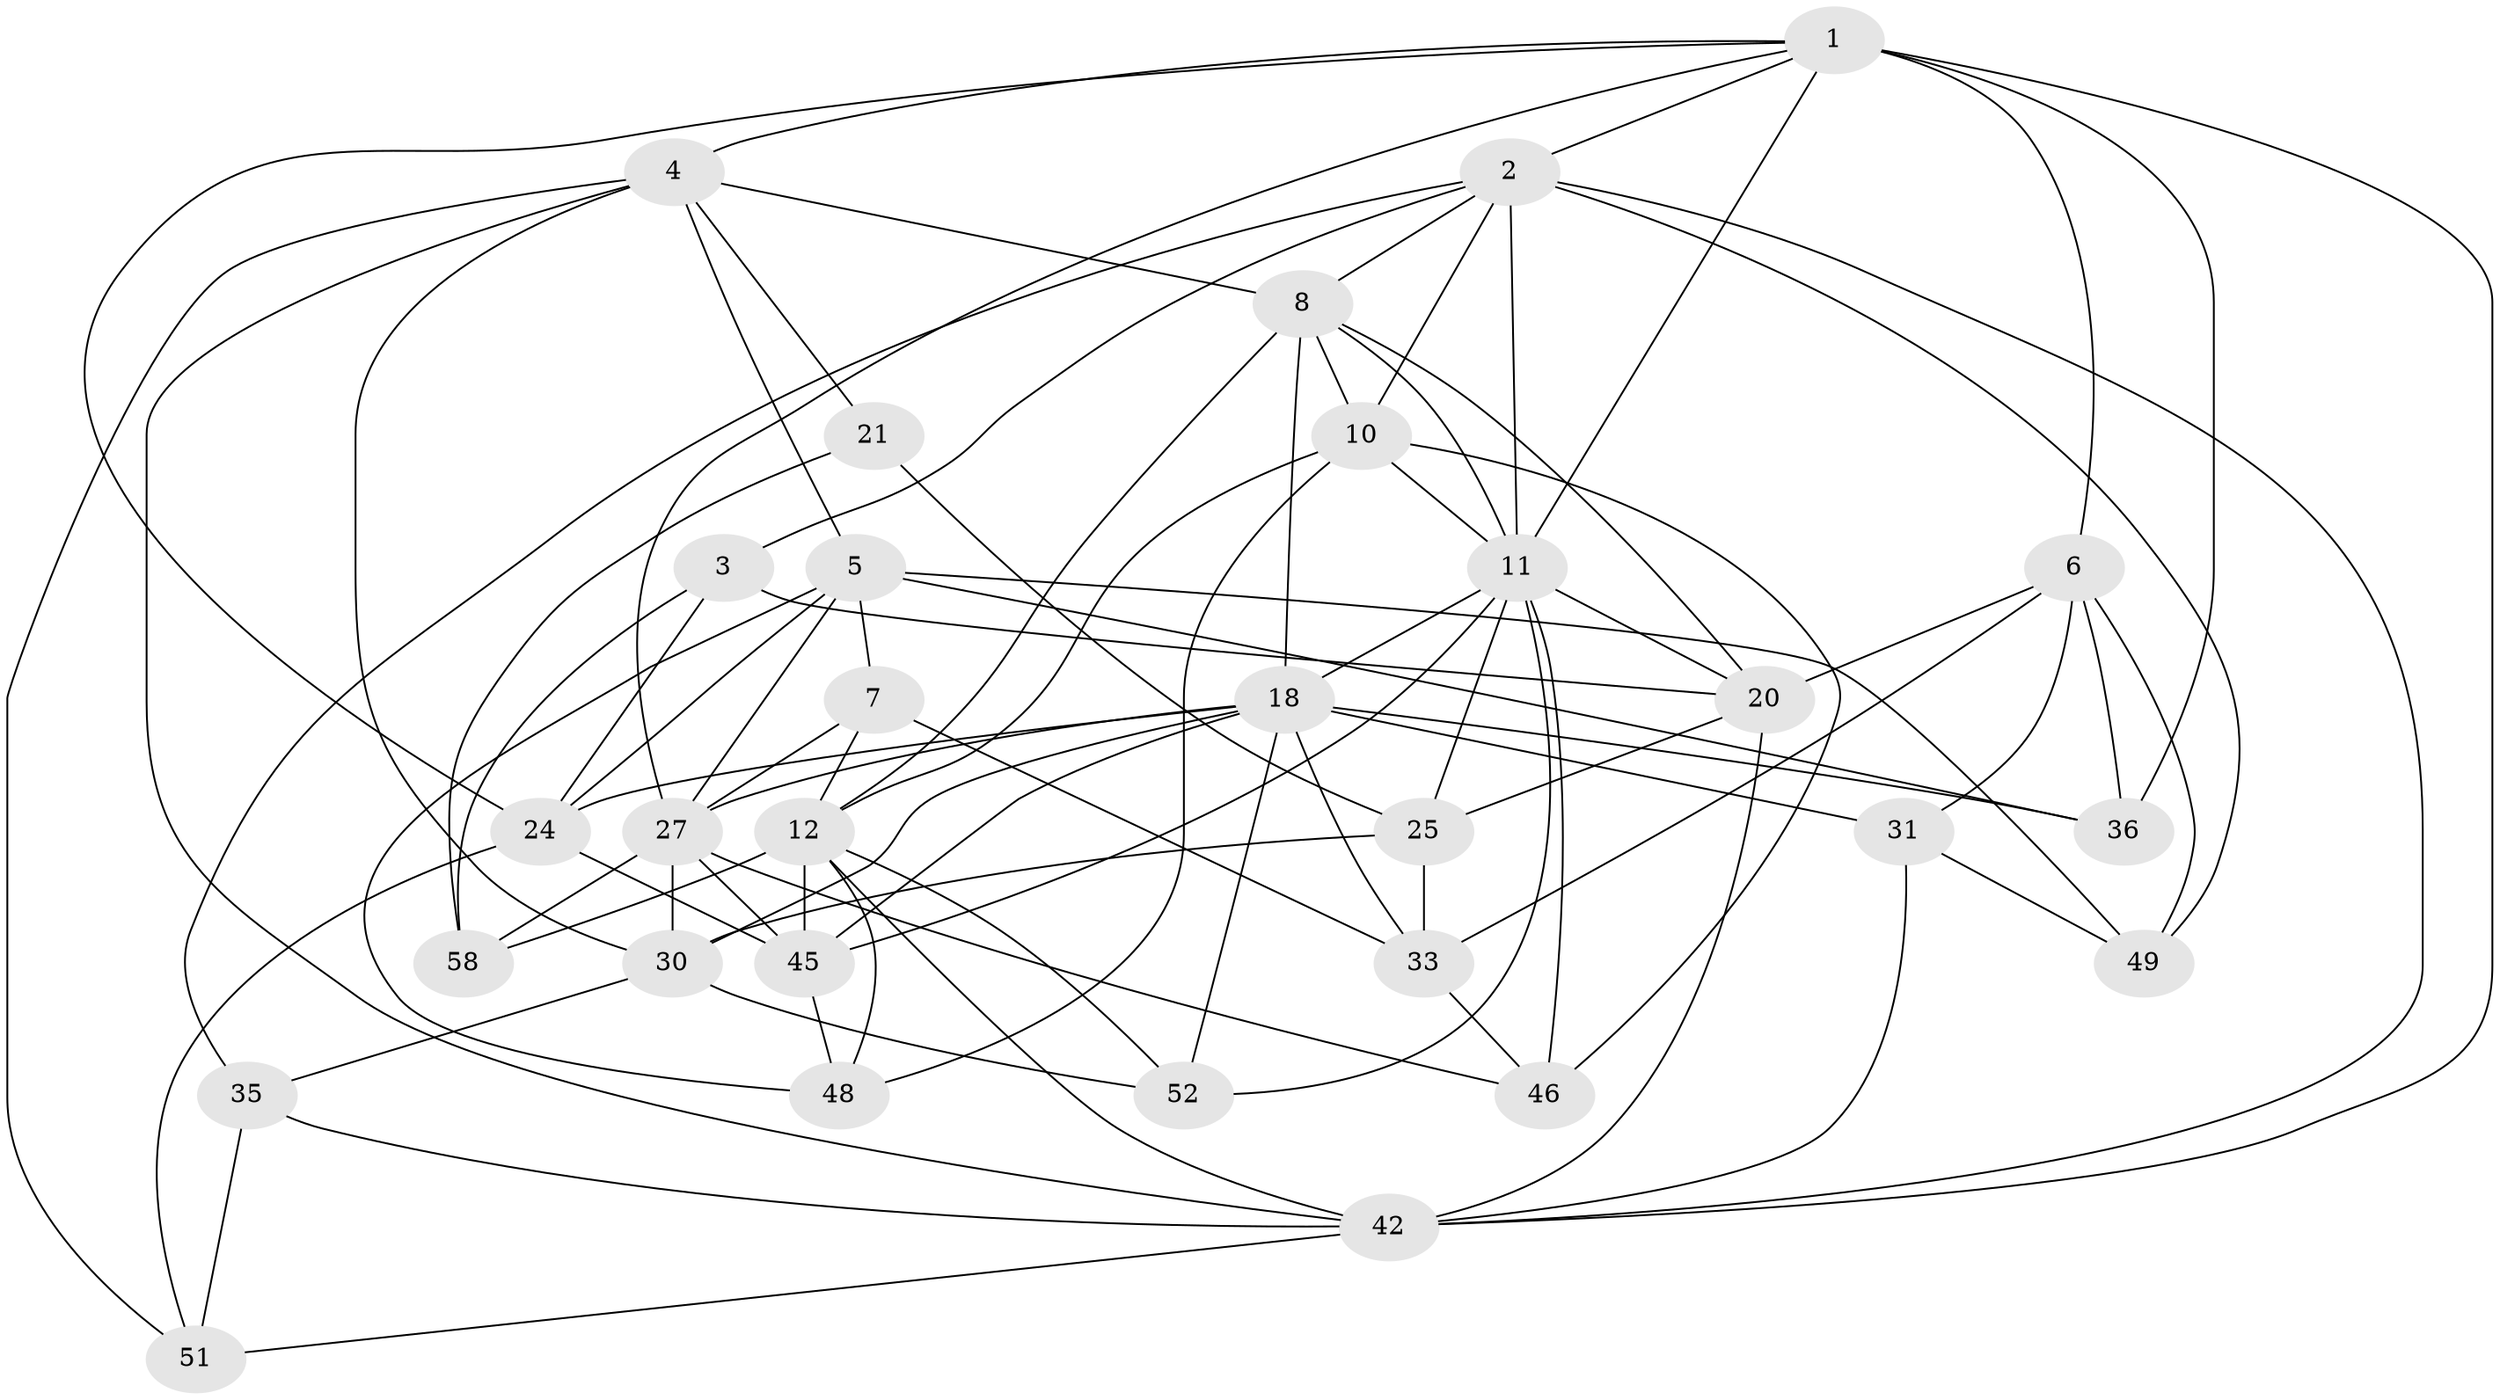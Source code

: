 // original degree distribution, {4: 1.0}
// Generated by graph-tools (version 1.1) at 2025/16/03/09/25 04:16:12]
// undirected, 30 vertices, 87 edges
graph export_dot {
graph [start="1"]
  node [color=gray90,style=filled];
  1 [super="+17+16"];
  2 [super="+50+38"];
  3;
  4 [super="+26+55"];
  5 [super="+9+40"];
  6 [super="+43"];
  7;
  8 [super="+28+53"];
  10 [super="+56"];
  11 [super="+22+15+13"];
  12 [super="+14+32"];
  18 [super="+19+23"];
  20 [super="+41"];
  21;
  24 [super="+44"];
  25 [super="+29"];
  27 [super="+37"];
  30 [super="+59"];
  31;
  33 [super="+39"];
  35;
  36;
  42 [super="+47"];
  45 [super="+54"];
  46;
  48;
  49;
  51;
  52;
  58;
  1 -- 2;
  1 -- 11;
  1 -- 4;
  1 -- 24;
  1 -- 27;
  1 -- 36;
  1 -- 6;
  1 -- 42;
  2 -- 35;
  2 -- 49;
  2 -- 10;
  2 -- 3;
  2 -- 11;
  2 -- 42;
  2 -- 8;
  3 -- 24;
  3 -- 58;
  3 -- 20;
  4 -- 30;
  4 -- 5 [weight=2];
  4 -- 51;
  4 -- 8 [weight=2];
  4 -- 21 [weight=2];
  4 -- 42;
  5 -- 48;
  5 -- 49;
  5 -- 36;
  5 -- 7;
  5 -- 27;
  5 -- 24;
  6 -- 31;
  6 -- 20;
  6 -- 33;
  6 -- 36;
  6 -- 49;
  7 -- 33;
  7 -- 12;
  7 -- 27;
  8 -- 11;
  8 -- 10;
  8 -- 20;
  8 -- 12;
  8 -- 18;
  10 -- 48;
  10 -- 46;
  10 -- 11;
  10 -- 12;
  11 -- 20;
  11 -- 52;
  11 -- 45;
  11 -- 25;
  11 -- 18;
  11 -- 46;
  12 -- 52;
  12 -- 48;
  12 -- 58;
  12 -- 45;
  12 -- 42;
  18 -- 45;
  18 -- 24;
  18 -- 52;
  18 -- 30;
  18 -- 33;
  18 -- 36;
  18 -- 27;
  18 -- 31;
  20 -- 42;
  20 -- 25;
  21 -- 58;
  21 -- 25;
  24 -- 45;
  24 -- 51;
  25 -- 30;
  25 -- 33 [weight=2];
  27 -- 58;
  27 -- 30;
  27 -- 45;
  27 -- 46;
  30 -- 35;
  30 -- 52;
  31 -- 49;
  31 -- 42;
  33 -- 46;
  35 -- 42;
  35 -- 51;
  42 -- 51;
  45 -- 48;
}
